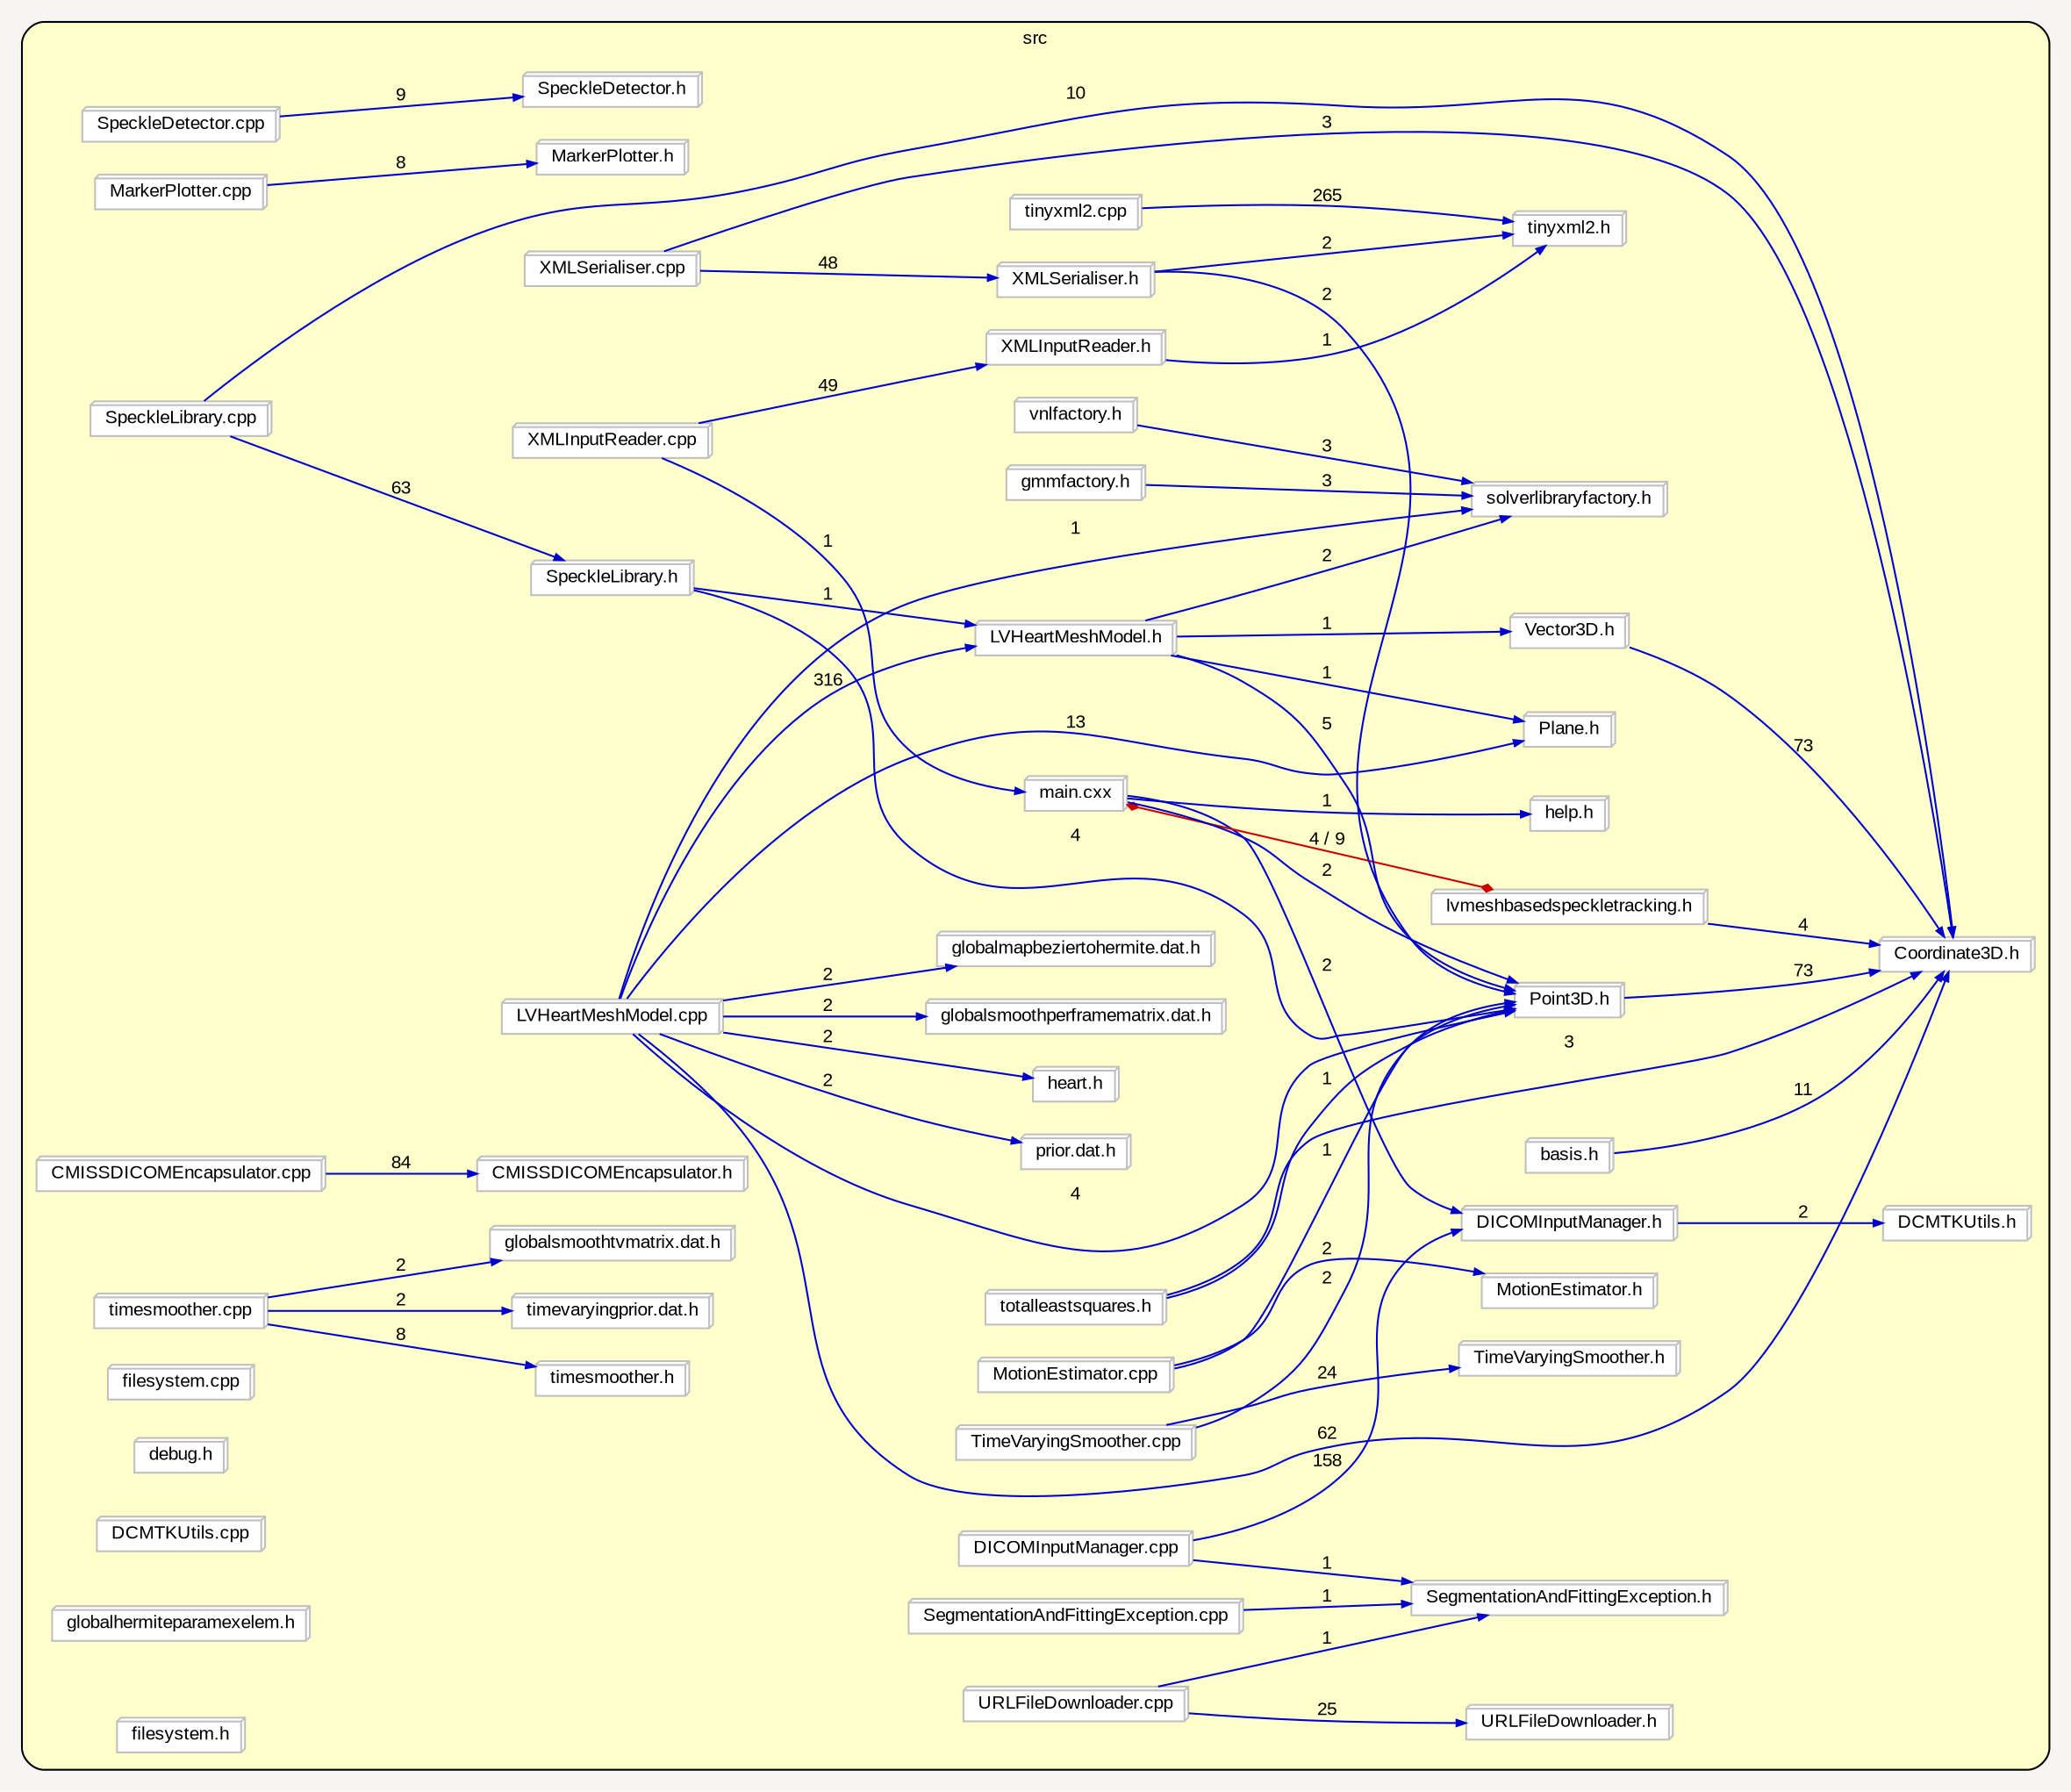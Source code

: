 digraph "" {
  graph [packmode="clust", ranksep="1.0", bgcolor="#F7F5F3", pack="true", fontname="Arial", fontsize="10", style="rounded,filled", compound="true", rankdir="LR", label="", fillcolor="#FFFFCC"];
  node [shape="rectangle", node_initialized="no", style="filled", fontname="Arial", fontsize="10", fixedsize="false", compound="true", color="grey", height="0.0", width="0.0", label="", fillcolor="white"];
  edge [arrowhead="normal", fontcolor="black", arrowsize="0.5", ltail="", dir="forward", fontname="Arial", fontsize="10", lhead="", color="black", compound="true", label="", arrowtail="none"];
  subgraph "cluster_1" {
    graph [label="src", fillcolor="#FFFFCC"];
    __N2 [shape="none", style="invis,none", fixedsize="true", height="0.01", width="0.347222", label=""];
    __N3 [shape="box3d", style="filled", label="main.cxx"];
    __N4 [shape="box3d", style="filled", label="DICOMInputManager.h"];
    __N5 [shape="box3d", style="filled", label="help.h"];
    __N6 [shape="box3d", style="filled", label="lvmeshbasedspeckletracking.h"];
    __N7 [shape="box3d", style="filled", label="Point3D.h"];
    __N8 [shape="box3d", style="filled", label="totalleastsquares.h"];
    __N9 [shape="box3d", style="filled", label="Coordinate3D.h"];
    __N10 [shape="box3d", style="filled", label="tinyxml2.cpp"];
    __N11 [shape="box3d", style="filled", label="tinyxml2.h"];
    __N12 [shape="box3d", style="filled", label="XMLSerialiser.cpp"];
    __N13 [shape="box3d", style="filled", label="XMLSerialiser.h"];
    __N14 [shape="box3d", style="filled", label="SpeckleLibrary.h"];
    __N15 [shape="box3d", style="filled", label="LVHeartMeshModel.h"];
    __N16 [shape="box3d", style="filled", label="vnlfactory.h"];
    __N17 [shape="box3d", style="filled", label="solverlibraryfactory.h"];
    __N18 [shape="box3d", style="filled", label="URLFileDownloader.cpp"];
    __N19 [shape="box3d", style="filled", label="URLFileDownloader.h"];
    __N20 [shape="box3d", style="filled", label="SegmentationAndFittingException.h"];
    __N21 [shape="box3d", style="filled", label="SpeckleDetector.cpp"];
    __N22 [shape="box3d", style="filled", label="SpeckleDetector.h"];
    __N23 [shape="box3d", style="filled", label="MotionEstimator.cpp"];
    __N24 [shape="box3d", style="filled", label="MotionEstimator.h"];
    __N25 [shape="box3d", style="filled", label="Plane.h"];
    __N26 [shape="box3d", style="filled", label="Vector3D.h"];
    __N27 [shape="box3d", style="filled", label="gmmfactory.h"];
    __N28 [shape="box3d", style="filled", label="MarkerPlotter.cpp"];
    __N29 [shape="box3d", style="filled", label="MarkerPlotter.h"];
    __N30 [shape="box3d", style="filled", label="CMISSDICOMEncapsulator.cpp"];
    __N31 [shape="box3d", style="filled", label="CMISSDICOMEncapsulator.h"];
    __N32 [shape="box3d", style="filled", label="SpeckleLibrary.cpp"];
    __N33 [shape="box3d", style="filled", label="basis.h"];
    __N34 [shape="box3d", style="filled", label="DCMTKUtils.h"];
    __N35 [shape="box3d", style="filled", label="LVHeartMeshModel.cpp"];
    __N36 [shape="box3d", style="filled", label="globalsmoothperframematrix.dat.h"];
    __N37 [shape="box3d", style="filled", label="globalmapbeziertohermite.dat.h"];
    __N38 [shape="box3d", style="filled", label="prior.dat.h"];
    __N39 [shape="box3d", style="filled", label="heart.h"];
    __N40 [shape="box3d", style="filled", label="DICOMInputManager.cpp"];
    __N41 [shape="box3d", style="filled", label="timesmoother.cpp"];
    __N42 [shape="box3d", style="filled", label="globalsmoothtvmatrix.dat.h"];
    __N43 [shape="box3d", style="filled", label="timesmoother.h"];
    __N44 [shape="box3d", style="filled", label="timevaryingprior.dat.h"];
    __N45 [shape="box3d", style="filled", label="XMLInputReader.cpp"];
    __N46 [shape="box3d", style="filled", label="XMLInputReader.h"];
    __N47 [shape="box3d", style="filled", label="TimeVaryingSmoother.cpp"];
    __N48 [shape="box3d", style="filled", label="TimeVaryingSmoother.h"];
    __N49 [shape="box3d", style="filled", label="SegmentationAndFittingException.cpp"];
    __N50 [shape="box3d", style="filled", label="filesystem.cpp"];
    __N51 [shape="box3d", style="filled", label="debug.h"];
    __N52 [shape="box3d", style="filled", label="DCMTKUtils.cpp"];
    __N53 [shape="box3d", style="filled", label="globalhermiteparamexelem.h"];
    __N54 [shape="box3d", style="filled", label="filesystem.h"];
    __N3 -> __N4 [dir="forward", color="blue3", label="2"];
    __N3 -> __N5 [dir="forward", color="blue3", label="1"];
    __N3 -> __N6 [arrowhead="diamond", dir="both", color="red3", label="4 / 9", arrowtail="diamond"];
    __N3 -> __N7 [dir="forward", color="blue3", label="2"];
    __N8 -> __N9 [dir="forward", color="blue3", label="3"];
    __N8 -> __N7 [dir="forward", color="blue3", label="1"];
    __N10 -> __N11 [dir="forward", color="blue3", label="265"];
    __N12 -> __N9 [dir="forward", color="blue3", label="3"];
    __N12 -> __N13 [dir="forward", color="blue3", label="48"];
    __N14 -> __N15 [dir="forward", color="blue3", label="1"];
    __N14 -> __N7 [dir="forward", color="blue3", label="4"];
    __N16 -> __N17 [dir="forward", color="blue3", label="3"];
    __N18 -> __N19 [dir="forward", color="blue3", label="25"];
    __N18 -> __N20 [dir="forward", color="blue3", label="1"];
    __N21 -> __N22 [dir="forward", color="blue3", label="9"];
    __N6 -> __N9 [dir="forward", color="blue3", label="4"];
    __N23 -> __N24 [dir="forward", color="blue3", label="2"];
    __N23 -> __N7 [dir="forward", color="blue3", label="1"];
    __N15 -> __N25 [dir="forward", color="blue3", label="1"];
    __N15 -> __N17 [dir="forward", color="blue3", label="2"];
    __N15 -> __N26 [dir="forward", color="blue3", label="1"];
    __N15 -> __N7 [dir="forward", color="blue3", label="5"];
    __N27 -> __N17 [dir="forward", color="blue3", label="3"];
    __N28 -> __N29 [dir="forward", color="blue3", label="8"];
    __N30 -> __N31 [dir="forward", color="blue3", label="84"];
    __N26 -> __N9 [dir="forward", color="blue3", label="73"];
    __N7 -> __N9 [dir="forward", color="blue3", label="73"];
    __N32 -> __N9 [dir="forward", color="blue3", label="10"];
    __N32 -> __N14 [dir="forward", color="blue3", label="63"];
    __N33 -> __N9 [dir="forward", color="blue3", label="11"];
    __N4 -> __N34 [dir="forward", color="blue3", label="2"];
    __N35 -> __N36 [dir="forward", color="blue3", label="2"];
    __N35 -> __N37 [dir="forward", color="blue3", label="2"];
    __N35 -> __N17 [dir="forward", color="blue3", label="1"];
    __N35 -> __N38 [dir="forward", color="blue3", label="2"];
    __N35 -> __N25 [dir="forward", color="blue3", label="13"];
    __N35 -> __N39 [dir="forward", color="blue3", label="2"];
    __N35 -> __N7 [dir="forward", color="blue3", label="4"];
    __N35 -> __N9 [dir="forward", color="blue3", label="62"];
    __N35 -> __N15 [dir="forward", color="blue3", label="316"];
    __N40 -> __N4 [dir="forward", color="blue3", label="158"];
    __N40 -> __N20 [dir="forward", color="blue3", label="1"];
    __N41 -> __N42 [dir="forward", color="blue3", label="2"];
    __N41 -> __N43 [dir="forward", color="blue3", label="8"];
    __N41 -> __N44 [dir="forward", color="blue3", label="2"];
    __N45 -> __N46 [dir="forward", color="blue3", label="49"];
    __N45 -> __N3 [dir="forward", color="blue3", label="1"];
    __N46 -> __N11 [dir="forward", color="blue3", label="1"];
    __N13 -> __N11 [dir="forward", color="blue3", label="2"];
    __N13 -> __N7 [dir="forward", color="blue3", label="2"];
    __N47 -> __N48 [dir="forward", color="blue3", label="24"];
    __N47 -> __N7 [dir="forward", color="blue3", label="2"];
    __N49 -> __N20 [dir="forward", color="blue3", label="1"];
  }
}
